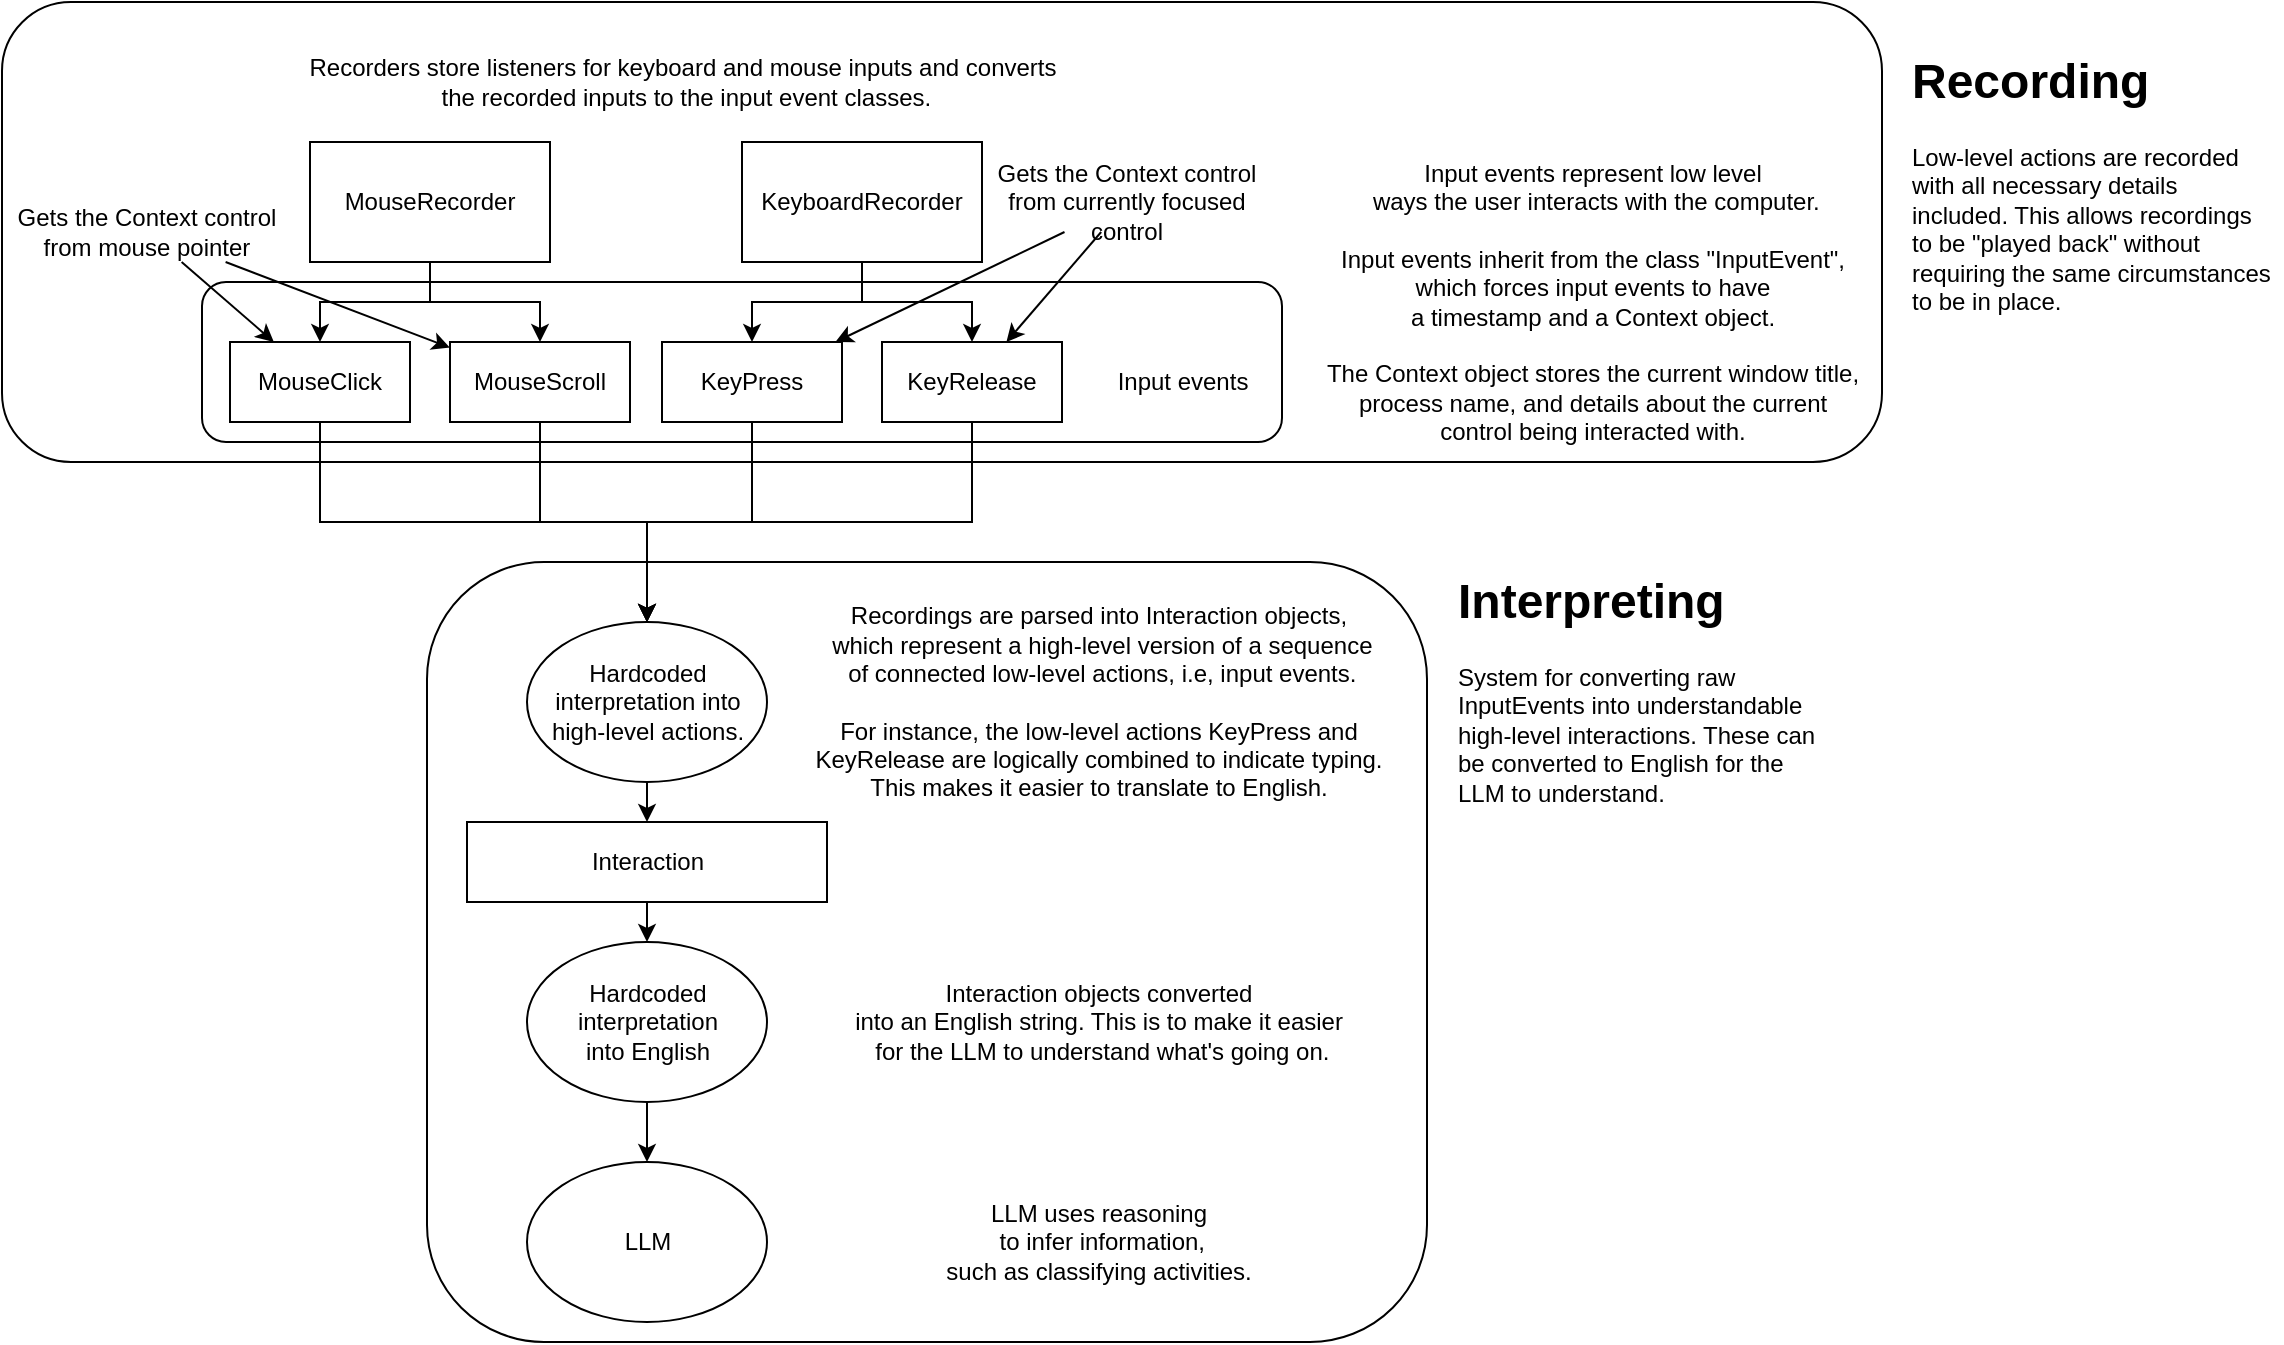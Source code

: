 <mxfile version="22.0.3" type="device">
  <diagram name="Page-1" id="ubDXstVEy7a0KQwrbA6t">
    <mxGraphModel dx="2117" dy="621" grid="1" gridSize="10" guides="1" tooltips="1" connect="1" arrows="1" fold="1" page="1" pageScale="1" pageWidth="827" pageHeight="1169" math="0" shadow="0">
      <root>
        <mxCell id="0" />
        <mxCell id="1" parent="0" />
        <mxCell id="qitRaY3nubURQGRJFXHE-40" value="" style="rounded=1;whiteSpace=wrap;html=1;fillColor=none;" parent="1" vertex="1">
          <mxGeometry x="-50" y="80" width="940" height="230" as="geometry" />
        </mxCell>
        <mxCell id="P05Rxjik_kT6WaasOBzJ-9" value="" style="rounded=1;whiteSpace=wrap;html=1;fillColor=none;" vertex="1" parent="1">
          <mxGeometry x="50" y="220" width="540" height="80" as="geometry" />
        </mxCell>
        <mxCell id="qitRaY3nubURQGRJFXHE-41" value="" style="rounded=1;whiteSpace=wrap;html=1;fillColor=none;movable=1;resizable=1;rotatable=1;deletable=1;editable=1;locked=0;connectable=1;" parent="1" vertex="1">
          <mxGeometry x="162.5" y="360" width="500" height="390" as="geometry" />
        </mxCell>
        <mxCell id="P05Rxjik_kT6WaasOBzJ-3" style="edgeStyle=orthogonalEdgeStyle;rounded=0;orthogonalLoop=1;jettySize=auto;html=1;" edge="1" parent="1" source="GTU_rNjX-6D29jfX396c-1" target="GTU_rNjX-6D29jfX396c-3">
          <mxGeometry relative="1" as="geometry" />
        </mxCell>
        <mxCell id="P05Rxjik_kT6WaasOBzJ-4" style="edgeStyle=orthogonalEdgeStyle;rounded=0;orthogonalLoop=1;jettySize=auto;html=1;" edge="1" parent="1" source="GTU_rNjX-6D29jfX396c-1" target="GTU_rNjX-6D29jfX396c-4">
          <mxGeometry relative="1" as="geometry" />
        </mxCell>
        <mxCell id="GTU_rNjX-6D29jfX396c-1" value="MouseRecorder" style="rounded=0;whiteSpace=wrap;html=1;" parent="1" vertex="1">
          <mxGeometry x="104" y="150" width="120" height="60" as="geometry" />
        </mxCell>
        <mxCell id="P05Rxjik_kT6WaasOBzJ-5" style="edgeStyle=orthogonalEdgeStyle;rounded=0;orthogonalLoop=1;jettySize=auto;html=1;" edge="1" parent="1" source="GTU_rNjX-6D29jfX396c-2" target="qitRaY3nubURQGRJFXHE-1">
          <mxGeometry relative="1" as="geometry" />
        </mxCell>
        <mxCell id="P05Rxjik_kT6WaasOBzJ-6" style="edgeStyle=orthogonalEdgeStyle;rounded=0;orthogonalLoop=1;jettySize=auto;html=1;" edge="1" parent="1" source="GTU_rNjX-6D29jfX396c-2" target="GTU_rNjX-6D29jfX396c-7">
          <mxGeometry relative="1" as="geometry" />
        </mxCell>
        <mxCell id="GTU_rNjX-6D29jfX396c-2" value="KeyboardRecorder" style="rounded=0;whiteSpace=wrap;html=1;" parent="1" vertex="1">
          <mxGeometry x="320" y="150" width="120" height="60" as="geometry" />
        </mxCell>
        <mxCell id="P05Rxjik_kT6WaasOBzJ-18" style="edgeStyle=elbowEdgeStyle;rounded=0;orthogonalLoop=1;jettySize=auto;elbow=vertical;html=1;" edge="1" parent="1" source="GTU_rNjX-6D29jfX396c-3" target="62Zi-6ePFO4DLIWbidn9-1">
          <mxGeometry relative="1" as="geometry" />
        </mxCell>
        <mxCell id="GTU_rNjX-6D29jfX396c-3" value="MouseClick" style="rounded=0;whiteSpace=wrap;html=1;" parent="1" vertex="1">
          <mxGeometry x="64" y="250" width="90" height="40" as="geometry" />
        </mxCell>
        <mxCell id="P05Rxjik_kT6WaasOBzJ-19" style="edgeStyle=elbowEdgeStyle;rounded=0;orthogonalLoop=1;jettySize=auto;elbow=vertical;html=1;" edge="1" parent="1" source="GTU_rNjX-6D29jfX396c-4" target="62Zi-6ePFO4DLIWbidn9-1">
          <mxGeometry relative="1" as="geometry" />
        </mxCell>
        <mxCell id="GTU_rNjX-6D29jfX396c-4" value="MouseScroll" style="rounded=0;whiteSpace=wrap;html=1;" parent="1" vertex="1">
          <mxGeometry x="174" y="250" width="90" height="40" as="geometry" />
        </mxCell>
        <mxCell id="P05Rxjik_kT6WaasOBzJ-21" style="edgeStyle=elbowEdgeStyle;rounded=0;orthogonalLoop=1;jettySize=auto;elbow=vertical;html=1;" edge="1" parent="1" source="GTU_rNjX-6D29jfX396c-7" target="62Zi-6ePFO4DLIWbidn9-1">
          <mxGeometry relative="1" as="geometry" />
        </mxCell>
        <mxCell id="GTU_rNjX-6D29jfX396c-7" value="KeyRelease" style="rounded=0;whiteSpace=wrap;html=1;" parent="1" vertex="1">
          <mxGeometry x="390" y="250" width="90" height="40" as="geometry" />
        </mxCell>
        <mxCell id="GTU_rNjX-6D29jfX396c-10" value="Recorders store listeners for keyboard and mouse inputs and converts&lt;br&gt;&amp;nbsp;the recorded inputs to the input event classes." style="text;html=1;align=center;verticalAlign=middle;resizable=0;points=[];autosize=1;strokeColor=none;fillColor=none;" parent="1" vertex="1">
          <mxGeometry x="90" y="100" width="400" height="40" as="geometry" />
        </mxCell>
        <mxCell id="GTU_rNjX-6D29jfX396c-11" value="Input events represent low level&lt;br&gt;&amp;nbsp;ways the user interacts with the computer.&lt;br&gt;&lt;br&gt;Input events inherit from the class &quot;InputEvent&quot;, &lt;br&gt;which forces input events to have &lt;br&gt;a timestamp and a Context object.&lt;br&gt;&lt;br&gt;The Context object stores the current window title,&lt;br style=&quot;border-color: var(--border-color);&quot;&gt;process name, and details&amp;nbsp;about the current&lt;br style=&quot;border-color: var(--border-color);&quot;&gt;control being interacted with." style="text;html=1;align=center;verticalAlign=middle;resizable=0;points=[];autosize=1;strokeColor=none;fillColor=none;" parent="1" vertex="1">
          <mxGeometry x="600" y="150" width="290" height="160" as="geometry" />
        </mxCell>
        <mxCell id="GTU_rNjX-6D29jfX396c-15" value="Recordings are parsed into Interaction objects,&lt;br&gt;&amp;nbsp;which represent a high-level version of a sequence&lt;br&gt;&amp;nbsp;of connected low-level actions, i.e, input events.&lt;br&gt;&lt;br&gt;For instance, the low-level actions KeyPress and &lt;br&gt;KeyRelease are logically combined to indicate typing.&lt;br&gt;This makes it easier to translate to English." style="text;html=1;align=center;verticalAlign=middle;resizable=0;points=[];autosize=1;strokeColor=none;fillColor=none;" parent="1" vertex="1">
          <mxGeometry x="342.5" y="375" width="310" height="110" as="geometry" />
        </mxCell>
        <mxCell id="GTU_rNjX-6D29jfX396c-16" value="LLM" style="ellipse;whiteSpace=wrap;html=1;" parent="1" vertex="1">
          <mxGeometry x="212.5" y="660" width="120" height="80" as="geometry" />
        </mxCell>
        <mxCell id="Vo1cLqMYJvYFBllhz8Qg-3" style="rounded=0;orthogonalLoop=1;jettySize=auto;html=1;" parent="1" source="Vo1cLqMYJvYFBllhz8Qg-1" target="GTU_rNjX-6D29jfX396c-3" edge="1">
          <mxGeometry relative="1" as="geometry" />
        </mxCell>
        <mxCell id="Vo1cLqMYJvYFBllhz8Qg-4" style="rounded=0;orthogonalLoop=1;jettySize=auto;html=1;" parent="1" source="Vo1cLqMYJvYFBllhz8Qg-1" target="GTU_rNjX-6D29jfX396c-4" edge="1">
          <mxGeometry relative="1" as="geometry" />
        </mxCell>
        <mxCell id="Vo1cLqMYJvYFBllhz8Qg-1" value="Gets the Context control from mouse pointer" style="text;html=1;strokeColor=none;fillColor=none;align=center;verticalAlign=middle;whiteSpace=wrap;rounded=0;" parent="1" vertex="1">
          <mxGeometry x="-50" y="180" width="145" height="30" as="geometry" />
        </mxCell>
        <mxCell id="Vo1cLqMYJvYFBllhz8Qg-6" style="rounded=0;orthogonalLoop=1;jettySize=auto;html=1;" parent="1" source="Vo1cLqMYJvYFBllhz8Qg-5" target="GTU_rNjX-6D29jfX396c-7" edge="1">
          <mxGeometry relative="1" as="geometry" />
        </mxCell>
        <mxCell id="qitRaY3nubURQGRJFXHE-2" style="rounded=0;orthogonalLoop=1;jettySize=auto;html=1;" parent="1" source="Vo1cLqMYJvYFBllhz8Qg-5" target="qitRaY3nubURQGRJFXHE-1" edge="1">
          <mxGeometry relative="1" as="geometry" />
        </mxCell>
        <mxCell id="Vo1cLqMYJvYFBllhz8Qg-5" value="Gets the Context control from currently focused control" style="text;html=1;strokeColor=none;fillColor=none;align=center;verticalAlign=middle;whiteSpace=wrap;rounded=0;" parent="1" vertex="1">
          <mxGeometry x="440" y="165" width="145" height="30" as="geometry" />
        </mxCell>
        <mxCell id="qitRaY3nubURQGRJFXHE-21" style="edgeStyle=elbowEdgeStyle;rounded=0;orthogonalLoop=1;jettySize=auto;html=1;" parent="1" source="62Zi-6ePFO4DLIWbidn9-1" target="qitRaY3nubURQGRJFXHE-7" edge="1">
          <mxGeometry relative="1" as="geometry" />
        </mxCell>
        <mxCell id="62Zi-6ePFO4DLIWbidn9-1" value="Hardcoded interpretation into&lt;br&gt;high-level actions." style="ellipse;whiteSpace=wrap;html=1;" parent="1" vertex="1">
          <mxGeometry x="212.5" y="390" width="120" height="80" as="geometry" />
        </mxCell>
        <mxCell id="62Zi-6ePFO4DLIWbidn9-3" value="Interaction objects converted&lt;br&gt;into an English string. This is to make it easier&lt;br&gt;&amp;nbsp;for the LLM&amp;nbsp;to understand what&#39;s going on." style="text;html=1;align=center;verticalAlign=middle;resizable=0;points=[];autosize=1;strokeColor=none;fillColor=none;" parent="1" vertex="1">
          <mxGeometry x="362.5" y="560" width="270" height="60" as="geometry" />
        </mxCell>
        <mxCell id="62Zi-6ePFO4DLIWbidn9-5" value="LLM uses reasoning&lt;br&gt;&amp;nbsp;to infer information,&lt;br&gt;such as classifying activities." style="text;html=1;align=center;verticalAlign=middle;resizable=0;points=[];autosize=1;strokeColor=none;fillColor=none;" parent="1" vertex="1">
          <mxGeometry x="407.5" y="670" width="180" height="60" as="geometry" />
        </mxCell>
        <mxCell id="P05Rxjik_kT6WaasOBzJ-20" style="edgeStyle=elbowEdgeStyle;rounded=0;orthogonalLoop=1;jettySize=auto;elbow=vertical;html=1;" edge="1" parent="1" source="qitRaY3nubURQGRJFXHE-1" target="62Zi-6ePFO4DLIWbidn9-1">
          <mxGeometry relative="1" as="geometry" />
        </mxCell>
        <mxCell id="qitRaY3nubURQGRJFXHE-1" value="KeyPress" style="rounded=0;whiteSpace=wrap;html=1;" parent="1" vertex="1">
          <mxGeometry x="280" y="250" width="90" height="40" as="geometry" />
        </mxCell>
        <mxCell id="qitRaY3nubURQGRJFXHE-35" style="edgeStyle=elbowEdgeStyle;rounded=0;orthogonalLoop=1;jettySize=auto;html=1;" parent="1" source="qitRaY3nubURQGRJFXHE-7" target="qitRaY3nubURQGRJFXHE-31" edge="1">
          <mxGeometry relative="1" as="geometry" />
        </mxCell>
        <mxCell id="qitRaY3nubURQGRJFXHE-7" value="Interaction" style="rounded=0;whiteSpace=wrap;html=1;" parent="1" vertex="1">
          <mxGeometry x="182.5" y="490" width="180" height="40" as="geometry" />
        </mxCell>
        <mxCell id="qitRaY3nubURQGRJFXHE-39" style="edgeStyle=elbowEdgeStyle;rounded=0;orthogonalLoop=1;jettySize=auto;html=1;" parent="1" source="qitRaY3nubURQGRJFXHE-31" target="GTU_rNjX-6D29jfX396c-16" edge="1">
          <mxGeometry relative="1" as="geometry" />
        </mxCell>
        <mxCell id="qitRaY3nubURQGRJFXHE-31" value="Hardcoded interpretation&lt;br&gt;into English" style="ellipse;whiteSpace=wrap;html=1;" parent="1" vertex="1">
          <mxGeometry x="212.5" y="550" width="120" height="80" as="geometry" />
        </mxCell>
        <mxCell id="qitRaY3nubURQGRJFXHE-46" value="&lt;h1&gt;Recording&lt;/h1&gt;&lt;p&gt;Low-level actions are recorded with all necessary details included. This allows recordings to be &quot;played back&quot; without requiring the same circumstances to be in place.&lt;/p&gt;" style="text;html=1;strokeColor=none;fillColor=none;spacing=5;spacingTop=-20;whiteSpace=wrap;overflow=hidden;rounded=0;" parent="1" vertex="1">
          <mxGeometry x="900" y="100" width="190" height="140" as="geometry" />
        </mxCell>
        <mxCell id="qitRaY3nubURQGRJFXHE-47" value="&lt;h1&gt;Interpreting&lt;/h1&gt;&lt;p&gt;System for converting raw InputEvents into understandable high-level interactions. These can be converted to English for the LLM to understand.&lt;/p&gt;" style="text;html=1;strokeColor=none;fillColor=none;spacing=5;spacingTop=-20;whiteSpace=wrap;overflow=hidden;rounded=0;" parent="1" vertex="1">
          <mxGeometry x="672.5" y="360" width="190" height="140" as="geometry" />
        </mxCell>
        <mxCell id="P05Rxjik_kT6WaasOBzJ-11" value="Input events" style="text;html=1;align=center;verticalAlign=middle;resizable=0;points=[];autosize=1;strokeColor=none;fillColor=none;" vertex="1" parent="1">
          <mxGeometry x="495" y="255" width="90" height="30" as="geometry" />
        </mxCell>
      </root>
    </mxGraphModel>
  </diagram>
</mxfile>
